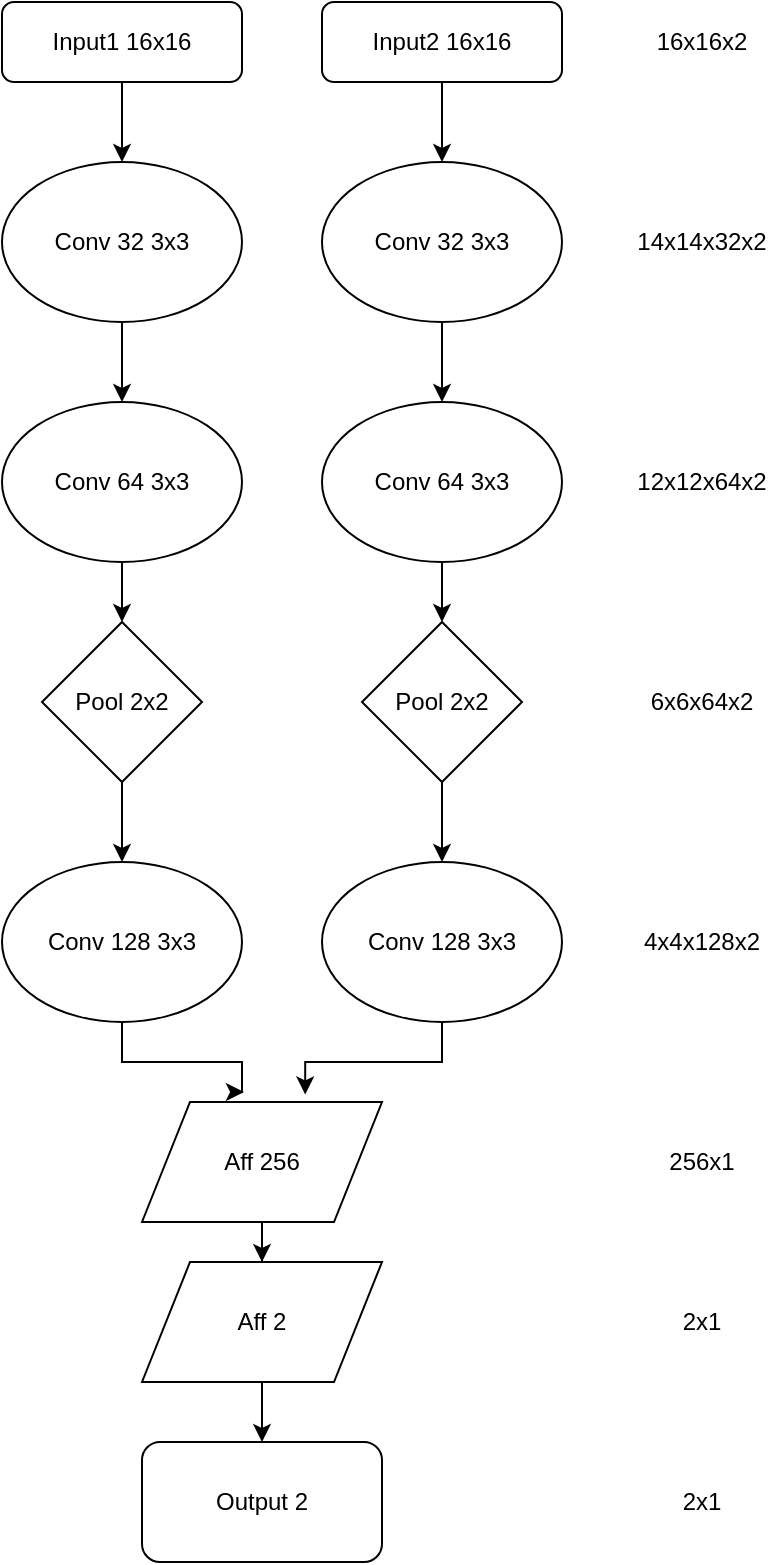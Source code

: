 <mxfile version="13.0.3" type="device"><diagram id="C5RBs43oDa-KdzZeNtuy" name="Page-1"><mxGraphModel dx="1024" dy="592" grid="1" gridSize="10" guides="1" tooltips="1" connect="1" arrows="1" fold="1" page="1" pageScale="1" pageWidth="827" pageHeight="1169" math="0" shadow="0"><root><mxCell id="WIyWlLk6GJQsqaUBKTNV-0"/><mxCell id="WIyWlLk6GJQsqaUBKTNV-1" parent="WIyWlLk6GJQsqaUBKTNV-0"/><mxCell id="JyUqPm5DzdE41g9Fd9Vj-6" value="" style="edgeStyle=orthogonalEdgeStyle;rounded=0;orthogonalLoop=1;jettySize=auto;html=1;" parent="WIyWlLk6GJQsqaUBKTNV-1" source="WIyWlLk6GJQsqaUBKTNV-3" target="JyUqPm5DzdE41g9Fd9Vj-0" edge="1"><mxGeometry relative="1" as="geometry"/></mxCell><mxCell id="WIyWlLk6GJQsqaUBKTNV-3" value="Input1 16x16" style="rounded=1;whiteSpace=wrap;html=1;fontSize=12;glass=0;strokeWidth=1;shadow=0;" parent="WIyWlLk6GJQsqaUBKTNV-1" vertex="1"><mxGeometry x="160" y="80" width="120" height="40" as="geometry"/></mxCell><mxCell id="JyUqPm5DzdE41g9Fd9Vj-7" value="" style="edgeStyle=orthogonalEdgeStyle;rounded=0;orthogonalLoop=1;jettySize=auto;html=1;" parent="WIyWlLk6GJQsqaUBKTNV-1" source="WIyWlLk6GJQsqaUBKTNV-7" target="JyUqPm5DzdE41g9Fd9Vj-1" edge="1"><mxGeometry relative="1" as="geometry"/></mxCell><mxCell id="WIyWlLk6GJQsqaUBKTNV-7" value="Input2 16x16" style="rounded=1;whiteSpace=wrap;html=1;fontSize=12;glass=0;strokeWidth=1;shadow=0;" parent="WIyWlLk6GJQsqaUBKTNV-1" vertex="1"><mxGeometry x="320" y="80" width="120" height="40" as="geometry"/></mxCell><mxCell id="JyUqPm5DzdE41g9Fd9Vj-3" value="" style="edgeStyle=orthogonalEdgeStyle;rounded=0;orthogonalLoop=1;jettySize=auto;html=1;" parent="WIyWlLk6GJQsqaUBKTNV-1" source="JyUqPm5DzdE41g9Fd9Vj-0" target="JyUqPm5DzdE41g9Fd9Vj-2" edge="1"><mxGeometry relative="1" as="geometry"/></mxCell><mxCell id="JyUqPm5DzdE41g9Fd9Vj-0" value="Conv 32 3x3" style="ellipse;whiteSpace=wrap;html=1;" parent="WIyWlLk6GJQsqaUBKTNV-1" vertex="1"><mxGeometry x="160" y="160" width="120" height="80" as="geometry"/></mxCell><mxCell id="JyUqPm5DzdE41g9Fd9Vj-2" value="Conv 64 3x3" style="ellipse;whiteSpace=wrap;html=1;" parent="WIyWlLk6GJQsqaUBKTNV-1" vertex="1"><mxGeometry x="160" y="280" width="120" height="80" as="geometry"/></mxCell><mxCell id="JyUqPm5DzdE41g9Fd9Vj-5" value="" style="edgeStyle=orthogonalEdgeStyle;rounded=0;orthogonalLoop=1;jettySize=auto;html=1;" parent="WIyWlLk6GJQsqaUBKTNV-1" source="JyUqPm5DzdE41g9Fd9Vj-1" target="JyUqPm5DzdE41g9Fd9Vj-4" edge="1"><mxGeometry relative="1" as="geometry"/></mxCell><mxCell id="JyUqPm5DzdE41g9Fd9Vj-1" value="Conv 32 3x3" style="ellipse;whiteSpace=wrap;html=1;" parent="WIyWlLk6GJQsqaUBKTNV-1" vertex="1"><mxGeometry x="320" y="160" width="120" height="80" as="geometry"/></mxCell><mxCell id="JyUqPm5DzdE41g9Fd9Vj-4" value="Conv 64 3x3" style="ellipse;whiteSpace=wrap;html=1;" parent="WIyWlLk6GJQsqaUBKTNV-1" vertex="1"><mxGeometry x="320" y="280" width="120" height="80" as="geometry"/></mxCell><mxCell id="JyUqPm5DzdE41g9Fd9Vj-20" value="" style="edgeStyle=orthogonalEdgeStyle;rounded=0;orthogonalLoop=1;jettySize=auto;html=1;" parent="WIyWlLk6GJQsqaUBKTNV-1" source="JyUqPm5DzdE41g9Fd9Vj-13" target="JyUqPm5DzdE41g9Fd9Vj-18" edge="1"><mxGeometry relative="1" as="geometry"/></mxCell><mxCell id="JyUqPm5DzdE41g9Fd9Vj-13" value="Pool 2x2" style="rhombus;whiteSpace=wrap;html=1;" parent="WIyWlLk6GJQsqaUBKTNV-1" vertex="1"><mxGeometry x="180" y="390" width="80" height="80" as="geometry"/></mxCell><mxCell id="JyUqPm5DzdE41g9Fd9Vj-15" value="" style="edgeStyle=orthogonalEdgeStyle;rounded=0;orthogonalLoop=1;jettySize=auto;html=1;" parent="WIyWlLk6GJQsqaUBKTNV-1" source="JyUqPm5DzdE41g9Fd9Vj-2" target="JyUqPm5DzdE41g9Fd9Vj-13" edge="1"><mxGeometry relative="1" as="geometry"><mxPoint x="220" y="360" as="sourcePoint"/><mxPoint x="220" y="440" as="targetPoint"/></mxGeometry></mxCell><mxCell id="JyUqPm5DzdE41g9Fd9Vj-21" value="" style="edgeStyle=orthogonalEdgeStyle;rounded=0;orthogonalLoop=1;jettySize=auto;html=1;" parent="WIyWlLk6GJQsqaUBKTNV-1" source="JyUqPm5DzdE41g9Fd9Vj-16" target="JyUqPm5DzdE41g9Fd9Vj-19" edge="1"><mxGeometry relative="1" as="geometry"/></mxCell><mxCell id="JyUqPm5DzdE41g9Fd9Vj-16" value="Pool 2x2" style="rhombus;whiteSpace=wrap;html=1;" parent="WIyWlLk6GJQsqaUBKTNV-1" vertex="1"><mxGeometry x="340" y="390" width="80" height="80" as="geometry"/></mxCell><mxCell id="JyUqPm5DzdE41g9Fd9Vj-17" value="" style="edgeStyle=orthogonalEdgeStyle;rounded=0;orthogonalLoop=1;jettySize=auto;html=1;" parent="WIyWlLk6GJQsqaUBKTNV-1" source="JyUqPm5DzdE41g9Fd9Vj-4" target="JyUqPm5DzdE41g9Fd9Vj-16" edge="1"><mxGeometry relative="1" as="geometry"><mxPoint x="380" y="360" as="sourcePoint"/><mxPoint x="380" y="440" as="targetPoint"/></mxGeometry></mxCell><mxCell id="JyUqPm5DzdE41g9Fd9Vj-28" value="" style="edgeStyle=orthogonalEdgeStyle;rounded=0;orthogonalLoop=1;jettySize=auto;html=1;" parent="WIyWlLk6GJQsqaUBKTNV-1" source="JyUqPm5DzdE41g9Fd9Vj-18" edge="1"><mxGeometry relative="1" as="geometry"><mxPoint x="281" y="625" as="targetPoint"/><Array as="points"><mxPoint x="220" y="610"/><mxPoint x="280" y="610"/><mxPoint x="280" y="625"/></Array></mxGeometry></mxCell><mxCell id="JyUqPm5DzdE41g9Fd9Vj-18" value="Conv 128 3x3" style="ellipse;whiteSpace=wrap;html=1;" parent="WIyWlLk6GJQsqaUBKTNV-1" vertex="1"><mxGeometry x="160" y="510" width="120" height="80" as="geometry"/></mxCell><mxCell id="JyUqPm5DzdE41g9Fd9Vj-30" value="" style="edgeStyle=orthogonalEdgeStyle;rounded=0;orthogonalLoop=1;jettySize=auto;html=1;entryX=0.68;entryY=-0.063;entryDx=0;entryDy=0;entryPerimeter=0;" parent="WIyWlLk6GJQsqaUBKTNV-1" source="JyUqPm5DzdE41g9Fd9Vj-19" target="JyUqPm5DzdE41g9Fd9Vj-22" edge="1"><mxGeometry relative="1" as="geometry"><mxPoint x="310" y="610" as="targetPoint"/><Array as="points"><mxPoint x="380" y="610"/><mxPoint x="312" y="610"/></Array></mxGeometry></mxCell><mxCell id="JyUqPm5DzdE41g9Fd9Vj-19" value="Conv 128 3x3" style="ellipse;whiteSpace=wrap;html=1;" parent="WIyWlLk6GJQsqaUBKTNV-1" vertex="1"><mxGeometry x="320" y="510" width="120" height="80" as="geometry"/></mxCell><mxCell id="JyUqPm5DzdE41g9Fd9Vj-24" value="" style="edgeStyle=orthogonalEdgeStyle;rounded=0;orthogonalLoop=1;jettySize=auto;html=1;" parent="WIyWlLk6GJQsqaUBKTNV-1" source="JyUqPm5DzdE41g9Fd9Vj-22" target="JyUqPm5DzdE41g9Fd9Vj-23" edge="1"><mxGeometry relative="1" as="geometry"/></mxCell><mxCell id="JyUqPm5DzdE41g9Fd9Vj-22" value="Aff 256" style="shape=parallelogram;perimeter=parallelogramPerimeter;whiteSpace=wrap;html=1;" parent="WIyWlLk6GJQsqaUBKTNV-1" vertex="1"><mxGeometry x="230" y="630" width="120" height="60" as="geometry"/></mxCell><mxCell id="JyUqPm5DzdE41g9Fd9Vj-26" value="" style="edgeStyle=orthogonalEdgeStyle;rounded=0;orthogonalLoop=1;jettySize=auto;html=1;" parent="WIyWlLk6GJQsqaUBKTNV-1" source="JyUqPm5DzdE41g9Fd9Vj-23" target="JyUqPm5DzdE41g9Fd9Vj-25" edge="1"><mxGeometry relative="1" as="geometry"/></mxCell><mxCell id="JyUqPm5DzdE41g9Fd9Vj-23" value="Aff 2" style="shape=parallelogram;perimeter=parallelogramPerimeter;whiteSpace=wrap;html=1;" parent="WIyWlLk6GJQsqaUBKTNV-1" vertex="1"><mxGeometry x="230" y="710" width="120" height="60" as="geometry"/></mxCell><mxCell id="JyUqPm5DzdE41g9Fd9Vj-25" value="Output 2" style="rounded=1;whiteSpace=wrap;html=1;" parent="WIyWlLk6GJQsqaUBKTNV-1" vertex="1"><mxGeometry x="230" y="800" width="120" height="60" as="geometry"/></mxCell><mxCell id="JyUqPm5DzdE41g9Fd9Vj-31" value="16x16x2" style="text;html=1;strokeColor=none;fillColor=none;align=center;verticalAlign=middle;whiteSpace=wrap;rounded=0;" parent="WIyWlLk6GJQsqaUBKTNV-1" vertex="1"><mxGeometry x="490" y="90" width="40" height="20" as="geometry"/></mxCell><mxCell id="JyUqPm5DzdE41g9Fd9Vj-32" value="14x14x32x2" style="text;html=1;strokeColor=none;fillColor=none;align=center;verticalAlign=middle;whiteSpace=wrap;rounded=0;" parent="WIyWlLk6GJQsqaUBKTNV-1" vertex="1"><mxGeometry x="490" y="190" width="40" height="20" as="geometry"/></mxCell><mxCell id="JyUqPm5DzdE41g9Fd9Vj-33" value="6x6x64x2" style="text;html=1;strokeColor=none;fillColor=none;align=center;verticalAlign=middle;whiteSpace=wrap;rounded=0;" parent="WIyWlLk6GJQsqaUBKTNV-1" vertex="1"><mxGeometry x="490" y="420" width="40" height="20" as="geometry"/></mxCell><mxCell id="JyUqPm5DzdE41g9Fd9Vj-36" value="12x12x64x2" style="text;html=1;strokeColor=none;fillColor=none;align=center;verticalAlign=middle;whiteSpace=wrap;rounded=0;" parent="WIyWlLk6GJQsqaUBKTNV-1" vertex="1"><mxGeometry x="490" y="310" width="40" height="20" as="geometry"/></mxCell><mxCell id="JyUqPm5DzdE41g9Fd9Vj-37" value="4x4x128x2" style="text;html=1;strokeColor=none;fillColor=none;align=center;verticalAlign=middle;whiteSpace=wrap;rounded=0;" parent="WIyWlLk6GJQsqaUBKTNV-1" vertex="1"><mxGeometry x="490" y="540" width="40" height="20" as="geometry"/></mxCell><mxCell id="JyUqPm5DzdE41g9Fd9Vj-38" value="256x1" style="text;html=1;strokeColor=none;fillColor=none;align=center;verticalAlign=middle;whiteSpace=wrap;rounded=0;" parent="WIyWlLk6GJQsqaUBKTNV-1" vertex="1"><mxGeometry x="490" y="650" width="40" height="20" as="geometry"/></mxCell><mxCell id="JyUqPm5DzdE41g9Fd9Vj-39" value="2x1" style="text;html=1;strokeColor=none;fillColor=none;align=center;verticalAlign=middle;whiteSpace=wrap;rounded=0;" parent="WIyWlLk6GJQsqaUBKTNV-1" vertex="1"><mxGeometry x="490" y="730" width="40" height="20" as="geometry"/></mxCell><mxCell id="JyUqPm5DzdE41g9Fd9Vj-40" value="2x1" style="text;html=1;strokeColor=none;fillColor=none;align=center;verticalAlign=middle;whiteSpace=wrap;rounded=0;" parent="WIyWlLk6GJQsqaUBKTNV-1" vertex="1"><mxGeometry x="490" y="820" width="40" height="20" as="geometry"/></mxCell></root></mxGraphModel></diagram></mxfile>